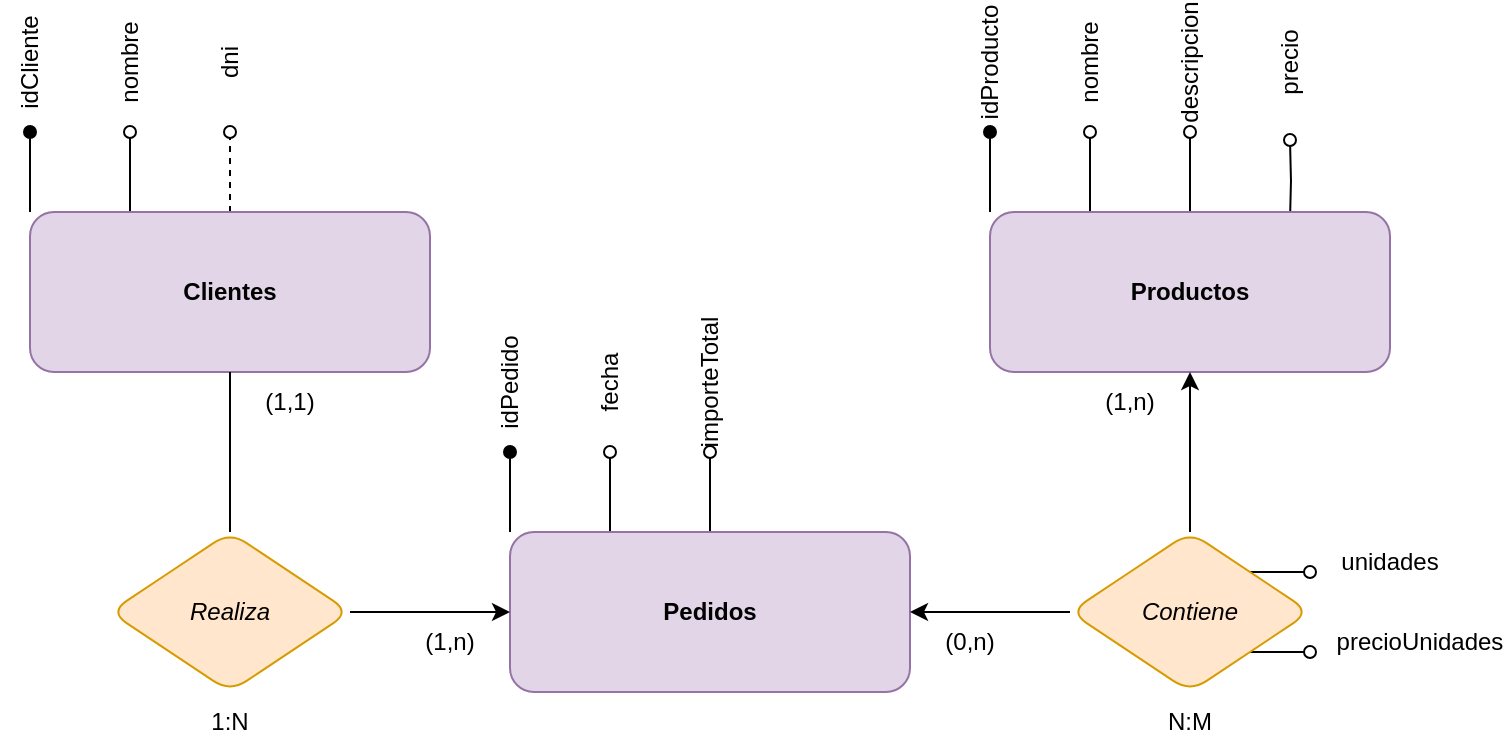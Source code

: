 <mxfile version="15.7.3" type="google"><diagram id="C5RBs43oDa-KdzZeNtuy" name="Page-1"><mxGraphModel dx="868" dy="507" grid="1" gridSize="10" guides="1" tooltips="1" connect="1" arrows="1" fold="1" page="1" pageScale="1" pageWidth="827" pageHeight="1169" math="0" shadow="0"><root><mxCell id="WIyWlLk6GJQsqaUBKTNV-0"/><mxCell id="WIyWlLk6GJQsqaUBKTNV-1" parent="WIyWlLk6GJQsqaUBKTNV-0"/><mxCell id="UjaE2rOOdSXklmMy_WUX-9" style="edgeStyle=orthogonalEdgeStyle;rounded=0;orthogonalLoop=1;jettySize=auto;html=1;exitX=0;exitY=0;exitDx=0;exitDy=0;endArrow=oval;endFill=1;" parent="WIyWlLk6GJQsqaUBKTNV-1" source="UjaE2rOOdSXklmMy_WUX-0" edge="1"><mxGeometry relative="1" as="geometry"><mxPoint x="80" y="160" as="targetPoint"/></mxGeometry></mxCell><mxCell id="UjaE2rOOdSXklmMy_WUX-10" style="edgeStyle=orthogonalEdgeStyle;rounded=0;orthogonalLoop=1;jettySize=auto;html=1;exitX=0.25;exitY=0;exitDx=0;exitDy=0;endArrow=oval;endFill=0;" parent="WIyWlLk6GJQsqaUBKTNV-1" source="UjaE2rOOdSXklmMy_WUX-0" edge="1"><mxGeometry relative="1" as="geometry"><mxPoint x="130" y="160" as="targetPoint"/></mxGeometry></mxCell><mxCell id="UjaE2rOOdSXklmMy_WUX-11" style="edgeStyle=orthogonalEdgeStyle;rounded=0;orthogonalLoop=1;jettySize=auto;html=1;endArrow=oval;endFill=0;dashed=1;" parent="WIyWlLk6GJQsqaUBKTNV-1" source="UjaE2rOOdSXklmMy_WUX-0" edge="1"><mxGeometry relative="1" as="geometry"><mxPoint x="180" y="160" as="targetPoint"/></mxGeometry></mxCell><mxCell id="UjaE2rOOdSXklmMy_WUX-0" value="&lt;b&gt;Clientes&lt;/b&gt;" style="rounded=1;whiteSpace=wrap;html=1;fillColor=#e1d5e7;strokeColor=#9673a6;" parent="WIyWlLk6GJQsqaUBKTNV-1" vertex="1"><mxGeometry x="80" y="200" width="200" height="80" as="geometry"/></mxCell><mxCell id="UjaE2rOOdSXklmMy_WUX-12" style="edgeStyle=orthogonalEdgeStyle;rounded=0;orthogonalLoop=1;jettySize=auto;html=1;exitX=0;exitY=0;exitDx=0;exitDy=0;endArrow=oval;endFill=1;" parent="WIyWlLk6GJQsqaUBKTNV-1" source="UjaE2rOOdSXklmMy_WUX-1" edge="1"><mxGeometry relative="1" as="geometry"><mxPoint x="560" y="160" as="targetPoint"/></mxGeometry></mxCell><mxCell id="UjaE2rOOdSXklmMy_WUX-13" style="edgeStyle=orthogonalEdgeStyle;rounded=0;orthogonalLoop=1;jettySize=auto;html=1;exitX=0.25;exitY=0;exitDx=0;exitDy=0;endArrow=oval;endFill=0;" parent="WIyWlLk6GJQsqaUBKTNV-1" source="UjaE2rOOdSXklmMy_WUX-1" edge="1"><mxGeometry relative="1" as="geometry"><mxPoint x="610" y="160" as="targetPoint"/></mxGeometry></mxCell><mxCell id="UjaE2rOOdSXklmMy_WUX-14" style="edgeStyle=orthogonalEdgeStyle;rounded=0;orthogonalLoop=1;jettySize=auto;html=1;endArrow=oval;endFill=0;" parent="WIyWlLk6GJQsqaUBKTNV-1" source="UjaE2rOOdSXklmMy_WUX-1" edge="1"><mxGeometry relative="1" as="geometry"><mxPoint x="660" y="160" as="targetPoint"/></mxGeometry></mxCell><mxCell id="UjaE2rOOdSXklmMy_WUX-23" style="edgeStyle=orthogonalEdgeStyle;rounded=0;orthogonalLoop=1;jettySize=auto;html=1;exitX=0.75;exitY=0;exitDx=0;exitDy=0;endArrow=oval;endFill=0;" parent="WIyWlLk6GJQsqaUBKTNV-1" edge="1"><mxGeometry relative="1" as="geometry"><mxPoint x="710" y="164" as="targetPoint"/><mxPoint x="710" y="204" as="sourcePoint"/></mxGeometry></mxCell><mxCell id="UjaE2rOOdSXklmMy_WUX-1" value="&lt;b&gt;Productos&lt;/b&gt;" style="rounded=1;whiteSpace=wrap;html=1;fillColor=#e1d5e7;strokeColor=#9673a6;" parent="WIyWlLk6GJQsqaUBKTNV-1" vertex="1"><mxGeometry x="560" y="200" width="200" height="80" as="geometry"/></mxCell><mxCell id="UjaE2rOOdSXklmMy_WUX-25" style="edgeStyle=orthogonalEdgeStyle;rounded=0;orthogonalLoop=1;jettySize=auto;html=1;exitX=0;exitY=0;exitDx=0;exitDy=0;endArrow=oval;endFill=1;" parent="WIyWlLk6GJQsqaUBKTNV-1" source="UjaE2rOOdSXklmMy_WUX-2" edge="1"><mxGeometry relative="1" as="geometry"><mxPoint x="320" y="320" as="targetPoint"/></mxGeometry></mxCell><mxCell id="UjaE2rOOdSXklmMy_WUX-27" style="edgeStyle=orthogonalEdgeStyle;rounded=0;orthogonalLoop=1;jettySize=auto;html=1;exitX=0.25;exitY=0;exitDx=0;exitDy=0;endArrow=oval;endFill=0;" parent="WIyWlLk6GJQsqaUBKTNV-1" source="UjaE2rOOdSXklmMy_WUX-2" edge="1"><mxGeometry relative="1" as="geometry"><mxPoint x="370" y="320" as="targetPoint"/></mxGeometry></mxCell><mxCell id="UjaE2rOOdSXklmMy_WUX-32" style="edgeStyle=orthogonalEdgeStyle;rounded=0;orthogonalLoop=1;jettySize=auto;html=1;endArrow=oval;endFill=0;" parent="WIyWlLk6GJQsqaUBKTNV-1" source="UjaE2rOOdSXklmMy_WUX-2" edge="1"><mxGeometry relative="1" as="geometry"><mxPoint x="420" y="320" as="targetPoint"/></mxGeometry></mxCell><mxCell id="UjaE2rOOdSXklmMy_WUX-2" value="&lt;b&gt;Pedidos&lt;/b&gt;" style="rounded=1;whiteSpace=wrap;html=1;fillColor=#e1d5e7;strokeColor=#9673a6;" parent="WIyWlLk6GJQsqaUBKTNV-1" vertex="1"><mxGeometry x="320" y="360" width="200" height="80" as="geometry"/></mxCell><mxCell id="UjaE2rOOdSXklmMy_WUX-5" style="edgeStyle=orthogonalEdgeStyle;rounded=0;orthogonalLoop=1;jettySize=auto;html=1;exitX=0.5;exitY=0;exitDx=0;exitDy=0;entryX=0.5;entryY=1;entryDx=0;entryDy=0;endArrow=none;endFill=0;" parent="WIyWlLk6GJQsqaUBKTNV-1" source="UjaE2rOOdSXklmMy_WUX-3" target="UjaE2rOOdSXklmMy_WUX-0" edge="1"><mxGeometry relative="1" as="geometry"/></mxCell><mxCell id="UjaE2rOOdSXklmMy_WUX-6" style="edgeStyle=orthogonalEdgeStyle;rounded=0;orthogonalLoop=1;jettySize=auto;html=1;" parent="WIyWlLk6GJQsqaUBKTNV-1" source="UjaE2rOOdSXklmMy_WUX-3" target="UjaE2rOOdSXklmMy_WUX-2" edge="1"><mxGeometry relative="1" as="geometry"/></mxCell><mxCell id="UjaE2rOOdSXklmMy_WUX-3" value="&lt;i&gt;Realiza&lt;/i&gt;" style="rhombus;whiteSpace=wrap;html=1;rounded=1;fillColor=#ffe6cc;strokeColor=#d79b00;" parent="WIyWlLk6GJQsqaUBKTNV-1" vertex="1"><mxGeometry x="120" y="360" width="120" height="80" as="geometry"/></mxCell><mxCell id="UjaE2rOOdSXklmMy_WUX-7" style="edgeStyle=orthogonalEdgeStyle;rounded=0;orthogonalLoop=1;jettySize=auto;html=1;entryX=1;entryY=0.5;entryDx=0;entryDy=0;" parent="WIyWlLk6GJQsqaUBKTNV-1" source="UjaE2rOOdSXklmMy_WUX-4" target="UjaE2rOOdSXklmMy_WUX-2" edge="1"><mxGeometry relative="1" as="geometry"/></mxCell><mxCell id="UjaE2rOOdSXklmMy_WUX-8" style="edgeStyle=orthogonalEdgeStyle;rounded=0;orthogonalLoop=1;jettySize=auto;html=1;entryX=0.5;entryY=1;entryDx=0;entryDy=0;" parent="WIyWlLk6GJQsqaUBKTNV-1" source="UjaE2rOOdSXklmMy_WUX-4" target="UjaE2rOOdSXklmMy_WUX-1" edge="1"><mxGeometry relative="1" as="geometry"/></mxCell><mxCell id="oYiAf3yqm8jRYct1t9Ex-8" style="edgeStyle=orthogonalEdgeStyle;rounded=0;orthogonalLoop=1;jettySize=auto;html=1;exitX=1;exitY=0;exitDx=0;exitDy=0;endArrow=oval;endFill=0;" edge="1" parent="WIyWlLk6GJQsqaUBKTNV-1" source="UjaE2rOOdSXklmMy_WUX-4"><mxGeometry relative="1" as="geometry"><mxPoint x="720" y="380" as="targetPoint"/></mxGeometry></mxCell><mxCell id="oYiAf3yqm8jRYct1t9Ex-10" style="edgeStyle=orthogonalEdgeStyle;rounded=0;orthogonalLoop=1;jettySize=auto;html=1;exitX=1;exitY=1;exitDx=0;exitDy=0;endArrow=oval;endFill=0;" edge="1" parent="WIyWlLk6GJQsqaUBKTNV-1" source="UjaE2rOOdSXklmMy_WUX-4"><mxGeometry relative="1" as="geometry"><mxPoint x="720" y="420" as="targetPoint"/></mxGeometry></mxCell><mxCell id="UjaE2rOOdSXklmMy_WUX-4" value="&lt;i&gt;Contiene&lt;/i&gt;" style="rhombus;whiteSpace=wrap;html=1;rounded=1;fillColor=#ffe6cc;strokeColor=#d79b00;" parent="WIyWlLk6GJQsqaUBKTNV-1" vertex="1"><mxGeometry x="600" y="360" width="120" height="80" as="geometry"/></mxCell><mxCell id="UjaE2rOOdSXklmMy_WUX-15" value="idCliente" style="text;html=1;strokeColor=none;fillColor=none;align=center;verticalAlign=middle;whiteSpace=wrap;rounded=0;rotation=-90;" parent="WIyWlLk6GJQsqaUBKTNV-1" vertex="1"><mxGeometry x="50" y="110" width="60" height="30" as="geometry"/></mxCell><mxCell id="UjaE2rOOdSXklmMy_WUX-16" value="nombre" style="text;html=1;strokeColor=none;fillColor=none;align=center;verticalAlign=middle;whiteSpace=wrap;rounded=0;rotation=-90;" parent="WIyWlLk6GJQsqaUBKTNV-1" vertex="1"><mxGeometry x="100" y="110" width="60" height="30" as="geometry"/></mxCell><mxCell id="UjaE2rOOdSXklmMy_WUX-17" value="dni" style="text;html=1;strokeColor=none;fillColor=none;align=center;verticalAlign=middle;whiteSpace=wrap;rounded=0;rotation=-90;" parent="WIyWlLk6GJQsqaUBKTNV-1" vertex="1"><mxGeometry x="150" y="110" width="60" height="30" as="geometry"/></mxCell><mxCell id="UjaE2rOOdSXklmMy_WUX-18" value="idProducto" style="text;html=1;strokeColor=none;fillColor=none;align=center;verticalAlign=middle;whiteSpace=wrap;rounded=0;rotation=-90;" parent="WIyWlLk6GJQsqaUBKTNV-1" vertex="1"><mxGeometry x="530" y="110" width="60" height="30" as="geometry"/></mxCell><mxCell id="UjaE2rOOdSXklmMy_WUX-19" value="&lt;div&gt;nombre&lt;br&gt;&lt;/div&gt;" style="text;html=1;strokeColor=none;fillColor=none;align=center;verticalAlign=middle;whiteSpace=wrap;rounded=0;rotation=-90;" parent="WIyWlLk6GJQsqaUBKTNV-1" vertex="1"><mxGeometry x="580" y="110" width="60" height="30" as="geometry"/></mxCell><mxCell id="UjaE2rOOdSXklmMy_WUX-21" value="descripcion" style="text;html=1;strokeColor=none;fillColor=none;align=center;verticalAlign=middle;whiteSpace=wrap;rounded=0;rotation=-90;" parent="WIyWlLk6GJQsqaUBKTNV-1" vertex="1"><mxGeometry x="630" y="110" width="60" height="30" as="geometry"/></mxCell><mxCell id="UjaE2rOOdSXklmMy_WUX-22" value="precio" style="text;html=1;strokeColor=none;fillColor=none;align=center;verticalAlign=middle;whiteSpace=wrap;rounded=0;rotation=-90;" parent="WIyWlLk6GJQsqaUBKTNV-1" vertex="1"><mxGeometry x="680" y="110" width="60" height="30" as="geometry"/></mxCell><mxCell id="UjaE2rOOdSXklmMy_WUX-26" value="idPedido" style="text;html=1;strokeColor=none;fillColor=none;align=center;verticalAlign=middle;whiteSpace=wrap;rounded=0;rotation=-90;" parent="WIyWlLk6GJQsqaUBKTNV-1" vertex="1"><mxGeometry x="290" y="270" width="60" height="30" as="geometry"/></mxCell><mxCell id="UjaE2rOOdSXklmMy_WUX-28" value="fecha" style="text;html=1;strokeColor=none;fillColor=none;align=center;verticalAlign=middle;whiteSpace=wrap;rounded=0;rotation=-90;" parent="WIyWlLk6GJQsqaUBKTNV-1" vertex="1"><mxGeometry x="340" y="270" width="60" height="30" as="geometry"/></mxCell><mxCell id="UjaE2rOOdSXklmMy_WUX-33" value="importeTotal" style="text;html=1;strokeColor=none;fillColor=none;align=center;verticalAlign=middle;whiteSpace=wrap;rounded=0;rotation=-90;" parent="WIyWlLk6GJQsqaUBKTNV-1" vertex="1"><mxGeometry x="390" y="270" width="60" height="30" as="geometry"/></mxCell><mxCell id="oYiAf3yqm8jRYct1t9Ex-0" value="(1,n)" style="text;html=1;strokeColor=none;fillColor=none;align=center;verticalAlign=middle;whiteSpace=wrap;rounded=0;" vertex="1" parent="WIyWlLk6GJQsqaUBKTNV-1"><mxGeometry x="260" y="400" width="60" height="30" as="geometry"/></mxCell><mxCell id="oYiAf3yqm8jRYct1t9Ex-1" value="(1,1)" style="text;html=1;strokeColor=none;fillColor=none;align=center;verticalAlign=middle;whiteSpace=wrap;rounded=0;" vertex="1" parent="WIyWlLk6GJQsqaUBKTNV-1"><mxGeometry x="180" y="280" width="60" height="30" as="geometry"/></mxCell><mxCell id="oYiAf3yqm8jRYct1t9Ex-2" value="1:N" style="text;html=1;strokeColor=none;fillColor=none;align=center;verticalAlign=middle;whiteSpace=wrap;rounded=0;" vertex="1" parent="WIyWlLk6GJQsqaUBKTNV-1"><mxGeometry x="150" y="440" width="60" height="30" as="geometry"/></mxCell><mxCell id="oYiAf3yqm8jRYct1t9Ex-3" value="(1,n)" style="text;html=1;strokeColor=none;fillColor=none;align=center;verticalAlign=middle;whiteSpace=wrap;rounded=0;" vertex="1" parent="WIyWlLk6GJQsqaUBKTNV-1"><mxGeometry x="600" y="280" width="60" height="30" as="geometry"/></mxCell><mxCell id="oYiAf3yqm8jRYct1t9Ex-5" value="(0,n)" style="text;html=1;strokeColor=none;fillColor=none;align=center;verticalAlign=middle;whiteSpace=wrap;rounded=0;" vertex="1" parent="WIyWlLk6GJQsqaUBKTNV-1"><mxGeometry x="520" y="400" width="60" height="30" as="geometry"/></mxCell><mxCell id="oYiAf3yqm8jRYct1t9Ex-6" value="N:M" style="text;html=1;strokeColor=none;fillColor=none;align=center;verticalAlign=middle;whiteSpace=wrap;rounded=0;" vertex="1" parent="WIyWlLk6GJQsqaUBKTNV-1"><mxGeometry x="630" y="440" width="60" height="30" as="geometry"/></mxCell><mxCell id="oYiAf3yqm8jRYct1t9Ex-9" value="unidades" style="text;html=1;strokeColor=none;fillColor=none;align=center;verticalAlign=middle;whiteSpace=wrap;rounded=0;" vertex="1" parent="WIyWlLk6GJQsqaUBKTNV-1"><mxGeometry x="730" y="360" width="60" height="30" as="geometry"/></mxCell><mxCell id="oYiAf3yqm8jRYct1t9Ex-11" value="precioUnidades" style="text;html=1;strokeColor=none;fillColor=none;align=center;verticalAlign=middle;whiteSpace=wrap;rounded=0;" vertex="1" parent="WIyWlLk6GJQsqaUBKTNV-1"><mxGeometry x="730" y="400" width="90" height="30" as="geometry"/></mxCell></root></mxGraphModel></diagram></mxfile>